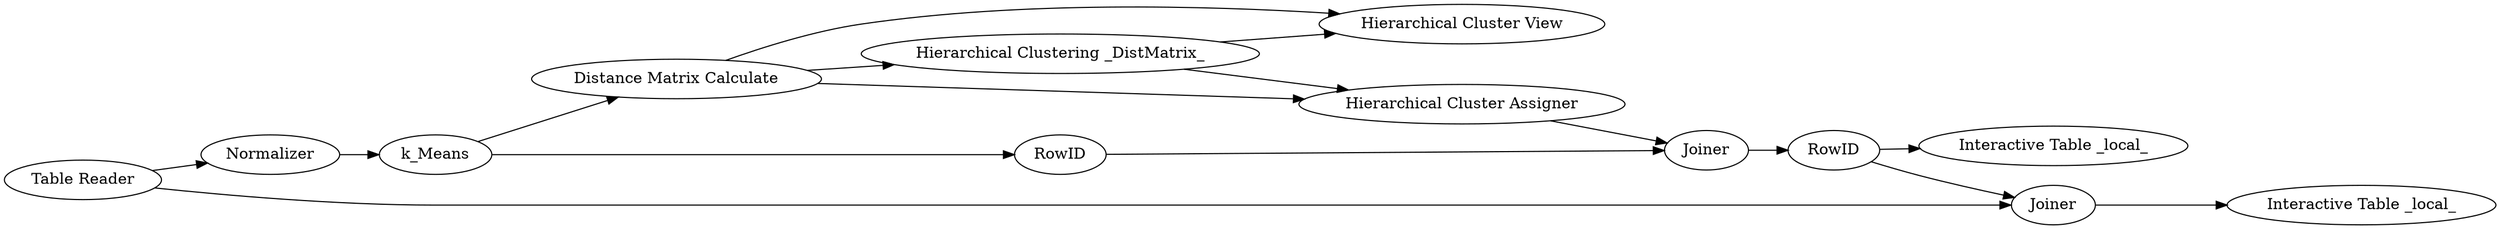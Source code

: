 digraph {
	42 -> 23
	46 -> 43
	22 -> 40
	12 -> 42
	8 -> 45
	23 -> 40
	47 -> 45
	22 -> 16
	23 -> 16
	16 -> 43
	42 -> 46
	45 -> 48
	43 -> 47
	23 -> 22
	47 -> 44
	8 -> 12
	16 [label="Hierarchical Cluster Assigner"]
	48 [label="Interactive Table _local_"]
	43 [label=Joiner]
	44 [label="Interactive Table _local_"]
	42 [label=k_Means]
	22 [label="Hierarchical Clustering _DistMatrix_"]
	45 [label=Joiner]
	23 [label="Distance Matrix Calculate"]
	46 [label=RowID]
	47 [label=RowID]
	8 [label="Table Reader"]
	40 [label="Hierarchical Cluster View"]
	12 [label=Normalizer]
	rankdir=LR
}
